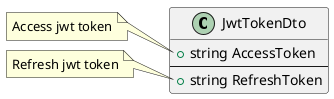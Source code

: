 ﻿@startuml

class JwtTokenDto{
    +string AccessToken
    --
    +string RefreshToken
}

note left of JwtTokenDto::AccessToken
  Access jwt token
end note

note left of JwtTokenDto::RefreshToken
  Refresh jwt token
end note

@enduml